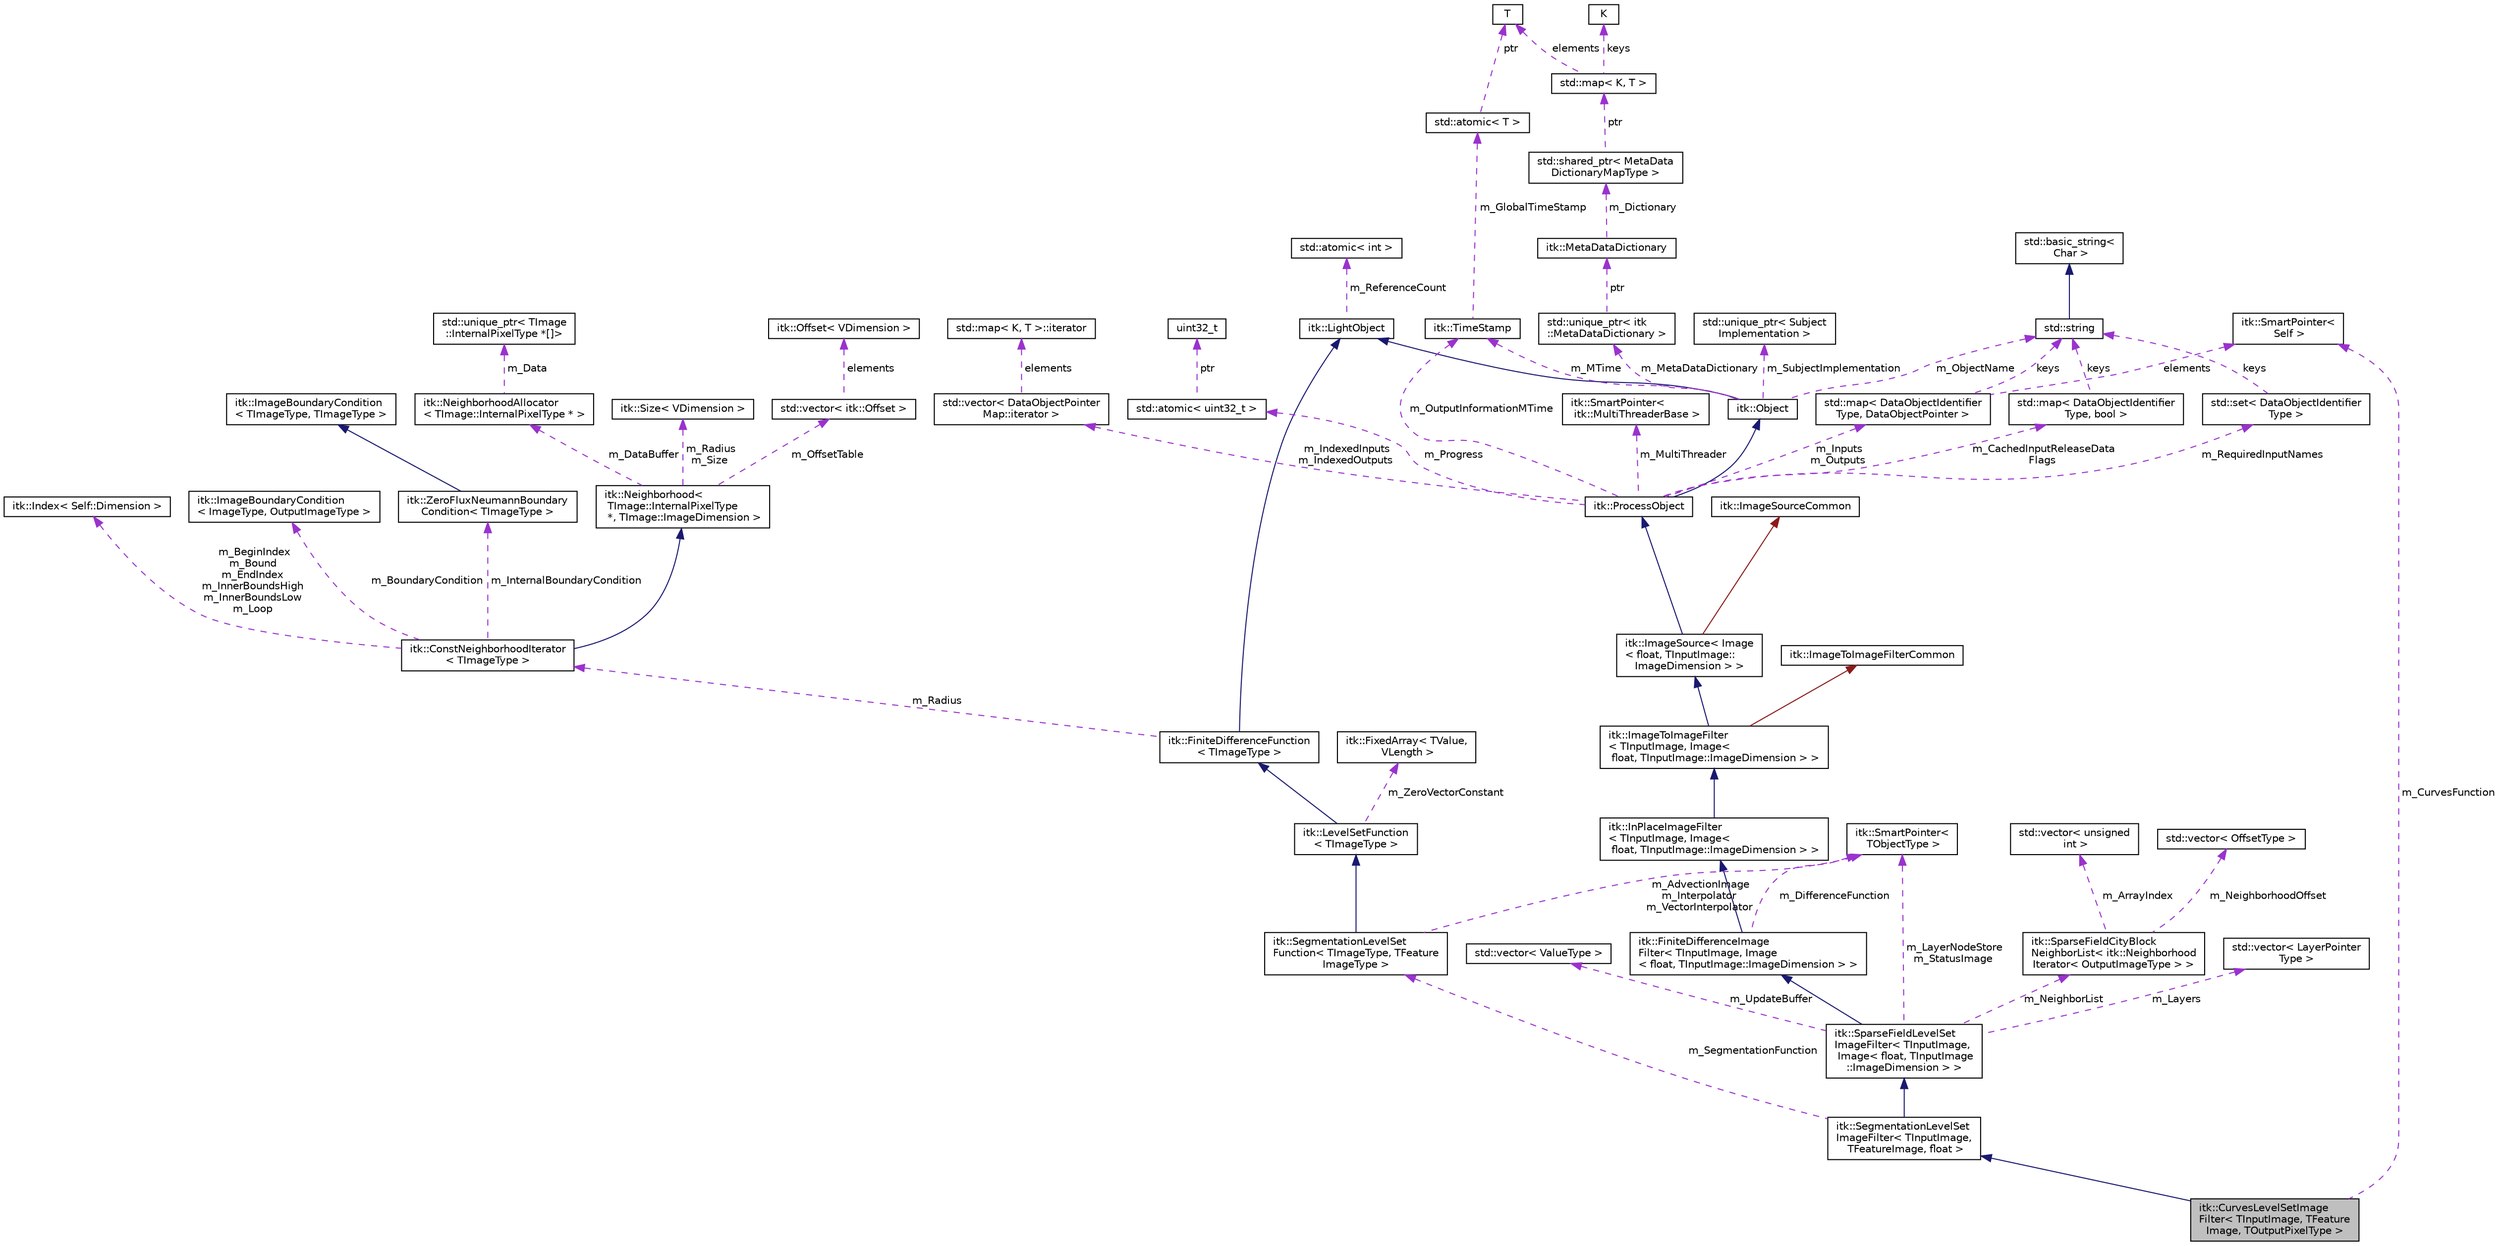 digraph "itk::CurvesLevelSetImageFilter&lt; TInputImage, TFeatureImage, TOutputPixelType &gt;"
{
 // LATEX_PDF_SIZE
  edge [fontname="Helvetica",fontsize="10",labelfontname="Helvetica",labelfontsize="10"];
  node [fontname="Helvetica",fontsize="10",shape=record];
  Node1 [label="itk::CurvesLevelSetImage\lFilter\< TInputImage, TFeature\lImage, TOutputPixelType \>",height=0.2,width=0.4,color="black", fillcolor="grey75", style="filled", fontcolor="black",tooltip="Segments structures in images based on user supplied edge potential map."];
  Node2 -> Node1 [dir="back",color="midnightblue",fontsize="10",style="solid",fontname="Helvetica"];
  Node2 [label="itk::SegmentationLevelSet\lImageFilter\< TInputImage,\l TFeatureImage, float \>",height=0.2,width=0.4,color="black", fillcolor="white", style="filled",URL="$classitk_1_1SegmentationLevelSetImageFilter.html",tooltip=" "];
  Node3 -> Node2 [dir="back",color="midnightblue",fontsize="10",style="solid",fontname="Helvetica"];
  Node3 [label="itk::SparseFieldLevelSet\lImageFilter\< TInputImage,\l Image\< float, TInputImage\l::ImageDimension \> \>",height=0.2,width=0.4,color="black", fillcolor="white", style="filled",URL="$classitk_1_1SparseFieldLevelSetImageFilter.html",tooltip=" "];
  Node4 -> Node3 [dir="back",color="midnightblue",fontsize="10",style="solid",fontname="Helvetica"];
  Node4 [label="itk::FiniteDifferenceImage\lFilter\< TInputImage, Image\l\< float, TInputImage::ImageDimension \> \>",height=0.2,width=0.4,color="black", fillcolor="white", style="filled",URL="$classitk_1_1FiniteDifferenceImageFilter.html",tooltip=" "];
  Node5 -> Node4 [dir="back",color="midnightblue",fontsize="10",style="solid",fontname="Helvetica"];
  Node5 [label="itk::InPlaceImageFilter\l\< TInputImage, Image\<\l float, TInputImage::ImageDimension \> \>",height=0.2,width=0.4,color="black", fillcolor="white", style="filled",URL="$classitk_1_1InPlaceImageFilter.html",tooltip=" "];
  Node6 -> Node5 [dir="back",color="midnightblue",fontsize="10",style="solid",fontname="Helvetica"];
  Node6 [label="itk::ImageToImageFilter\l\< TInputImage, Image\<\l float, TInputImage::ImageDimension \> \>",height=0.2,width=0.4,color="black", fillcolor="white", style="filled",URL="$classitk_1_1ImageToImageFilter.html",tooltip=" "];
  Node7 -> Node6 [dir="back",color="midnightblue",fontsize="10",style="solid",fontname="Helvetica"];
  Node7 [label="itk::ImageSource\< Image\l\< float, TInputImage::\lImageDimension \> \>",height=0.2,width=0.4,color="black", fillcolor="white", style="filled",URL="$classitk_1_1ImageSource.html",tooltip=" "];
  Node8 -> Node7 [dir="back",color="midnightblue",fontsize="10",style="solid",fontname="Helvetica"];
  Node8 [label="itk::ProcessObject",height=0.2,width=0.4,color="black", fillcolor="white", style="filled",URL="$classitk_1_1ProcessObject.html",tooltip="The base class for all process objects (source, filters, mappers) in the Insight data processing pipe..."];
  Node9 -> Node8 [dir="back",color="midnightblue",fontsize="10",style="solid",fontname="Helvetica"];
  Node9 [label="itk::Object",height=0.2,width=0.4,color="black", fillcolor="white", style="filled",URL="$classitk_1_1Object.html",tooltip="Base class for most ITK classes."];
  Node10 -> Node9 [dir="back",color="midnightblue",fontsize="10",style="solid",fontname="Helvetica"];
  Node10 [label="itk::LightObject",height=0.2,width=0.4,color="black", fillcolor="white", style="filled",URL="$classitk_1_1LightObject.html",tooltip="Light weight base class for most itk classes."];
  Node11 -> Node10 [dir="back",color="darkorchid3",fontsize="10",style="dashed",label=" m_ReferenceCount" ,fontname="Helvetica"];
  Node11 [label="std::atomic\< int \>",height=0.2,width=0.4,color="black", fillcolor="white", style="filled",tooltip=" "];
  Node12 -> Node9 [dir="back",color="darkorchid3",fontsize="10",style="dashed",label=" m_MTime" ,fontname="Helvetica"];
  Node12 [label="itk::TimeStamp",height=0.2,width=0.4,color="black", fillcolor="white", style="filled",URL="$classitk_1_1TimeStamp.html",tooltip="Generate a unique, increasing time value."];
  Node13 -> Node12 [dir="back",color="darkorchid3",fontsize="10",style="dashed",label=" m_GlobalTimeStamp" ,fontname="Helvetica"];
  Node13 [label="std::atomic\< T \>",height=0.2,width=0.4,color="black", fillcolor="white", style="filled",tooltip=" "];
  Node14 -> Node13 [dir="back",color="darkorchid3",fontsize="10",style="dashed",label=" ptr" ,fontname="Helvetica"];
  Node14 [label="T",height=0.2,width=0.4,color="black", fillcolor="white", style="filled",tooltip=" "];
  Node15 -> Node9 [dir="back",color="darkorchid3",fontsize="10",style="dashed",label=" m_SubjectImplementation" ,fontname="Helvetica"];
  Node15 [label="std::unique_ptr\< Subject\lImplementation \>",height=0.2,width=0.4,color="black", fillcolor="white", style="filled",tooltip=" "];
  Node16 -> Node9 [dir="back",color="darkorchid3",fontsize="10",style="dashed",label=" m_MetaDataDictionary" ,fontname="Helvetica"];
  Node16 [label="std::unique_ptr\< itk\l::MetaDataDictionary \>",height=0.2,width=0.4,color="black", fillcolor="white", style="filled",tooltip=" "];
  Node17 -> Node16 [dir="back",color="darkorchid3",fontsize="10",style="dashed",label=" ptr" ,fontname="Helvetica"];
  Node17 [label="itk::MetaDataDictionary",height=0.2,width=0.4,color="black", fillcolor="white", style="filled",URL="$classitk_1_1MetaDataDictionary.html",tooltip="Provides a mechanism for storing a collection of arbitrary data types."];
  Node18 -> Node17 [dir="back",color="darkorchid3",fontsize="10",style="dashed",label=" m_Dictionary" ,fontname="Helvetica"];
  Node18 [label="std::shared_ptr\< MetaData\lDictionaryMapType \>",height=0.2,width=0.4,color="black", fillcolor="white", style="filled",tooltip=" "];
  Node19 -> Node18 [dir="back",color="darkorchid3",fontsize="10",style="dashed",label=" ptr" ,fontname="Helvetica"];
  Node19 [label="std::map\< K, T \>",height=0.2,width=0.4,color="black", fillcolor="white", style="filled",tooltip=" "];
  Node20 -> Node19 [dir="back",color="darkorchid3",fontsize="10",style="dashed",label=" keys" ,fontname="Helvetica"];
  Node20 [label="K",height=0.2,width=0.4,color="black", fillcolor="white", style="filled",tooltip=" "];
  Node14 -> Node19 [dir="back",color="darkorchid3",fontsize="10",style="dashed",label=" elements" ,fontname="Helvetica"];
  Node21 -> Node9 [dir="back",color="darkorchid3",fontsize="10",style="dashed",label=" m_ObjectName" ,fontname="Helvetica"];
  Node21 [label="std::string",height=0.2,width=0.4,color="black", fillcolor="white", style="filled",tooltip=" "];
  Node22 -> Node21 [dir="back",color="midnightblue",fontsize="10",style="solid",fontname="Helvetica"];
  Node22 [label="std::basic_string\<\l Char \>",height=0.2,width=0.4,color="black", fillcolor="white", style="filled",tooltip=" "];
  Node12 -> Node8 [dir="back",color="darkorchid3",fontsize="10",style="dashed",label=" m_OutputInformationMTime" ,fontname="Helvetica"];
  Node23 -> Node8 [dir="back",color="darkorchid3",fontsize="10",style="dashed",label=" m_Inputs\nm_Outputs" ,fontname="Helvetica"];
  Node23 [label="std::map\< DataObjectIdentifier\lType, DataObjectPointer \>",height=0.2,width=0.4,color="black", fillcolor="white", style="filled",tooltip=" "];
  Node21 -> Node23 [dir="back",color="darkorchid3",fontsize="10",style="dashed",label=" keys" ,fontname="Helvetica"];
  Node24 -> Node23 [dir="back",color="darkorchid3",fontsize="10",style="dashed",label=" elements" ,fontname="Helvetica"];
  Node24 [label="itk::SmartPointer\<\l Self \>",height=0.2,width=0.4,color="black", fillcolor="white", style="filled",URL="$classitk_1_1SmartPointer.html",tooltip=" "];
  Node25 -> Node8 [dir="back",color="darkorchid3",fontsize="10",style="dashed",label=" m_IndexedInputs\nm_IndexedOutputs" ,fontname="Helvetica"];
  Node25 [label="std::vector\< DataObjectPointer\lMap::iterator \>",height=0.2,width=0.4,color="black", fillcolor="white", style="filled",tooltip=" "];
  Node26 -> Node25 [dir="back",color="darkorchid3",fontsize="10",style="dashed",label=" elements" ,fontname="Helvetica"];
  Node26 [label="std::map\< K, T \>::iterator",height=0.2,width=0.4,color="black", fillcolor="white", style="filled",tooltip=" "];
  Node27 -> Node8 [dir="back",color="darkorchid3",fontsize="10",style="dashed",label=" m_CachedInputReleaseData\lFlags" ,fontname="Helvetica"];
  Node27 [label="std::map\< DataObjectIdentifier\lType, bool \>",height=0.2,width=0.4,color="black", fillcolor="white", style="filled",tooltip=" "];
  Node21 -> Node27 [dir="back",color="darkorchid3",fontsize="10",style="dashed",label=" keys" ,fontname="Helvetica"];
  Node28 -> Node8 [dir="back",color="darkorchid3",fontsize="10",style="dashed",label=" m_RequiredInputNames" ,fontname="Helvetica"];
  Node28 [label="std::set\< DataObjectIdentifier\lType \>",height=0.2,width=0.4,color="black", fillcolor="white", style="filled",tooltip=" "];
  Node21 -> Node28 [dir="back",color="darkorchid3",fontsize="10",style="dashed",label=" keys" ,fontname="Helvetica"];
  Node29 -> Node8 [dir="back",color="darkorchid3",fontsize="10",style="dashed",label=" m_Progress" ,fontname="Helvetica"];
  Node29 [label="std::atomic\< uint32_t \>",height=0.2,width=0.4,color="black", fillcolor="white", style="filled",tooltip=" "];
  Node30 -> Node29 [dir="back",color="darkorchid3",fontsize="10",style="dashed",label=" ptr" ,fontname="Helvetica"];
  Node30 [label="uint32_t",height=0.2,width=0.4,color="black", fillcolor="white", style="filled",tooltip=" "];
  Node31 -> Node8 [dir="back",color="darkorchid3",fontsize="10",style="dashed",label=" m_MultiThreader" ,fontname="Helvetica"];
  Node31 [label="itk::SmartPointer\<\l itk::MultiThreaderBase \>",height=0.2,width=0.4,color="black", fillcolor="white", style="filled",URL="$classitk_1_1SmartPointer.html",tooltip=" "];
  Node32 -> Node7 [dir="back",color="firebrick4",fontsize="10",style="solid",fontname="Helvetica"];
  Node32 [label="itk::ImageSourceCommon",height=0.2,width=0.4,color="black", fillcolor="white", style="filled",URL="$structitk_1_1ImageSourceCommon.html",tooltip="Secondary base class of ImageSource common between templates."];
  Node33 -> Node6 [dir="back",color="firebrick4",fontsize="10",style="solid",fontname="Helvetica"];
  Node33 [label="itk::ImageToImageFilterCommon",height=0.2,width=0.4,color="black", fillcolor="white", style="filled",URL="$classitk_1_1ImageToImageFilterCommon.html",tooltip="Secondary base class of ImageToImageFilter common between templates."];
  Node34 -> Node4 [dir="back",color="darkorchid3",fontsize="10",style="dashed",label=" m_DifferenceFunction" ,fontname="Helvetica"];
  Node34 [label="itk::SmartPointer\<\l TObjectType \>",height=0.2,width=0.4,color="black", fillcolor="white", style="filled",URL="$classitk_1_1SmartPointer.html",tooltip="Implements transparent reference counting."];
  Node35 -> Node3 [dir="back",color="darkorchid3",fontsize="10",style="dashed",label=" m_NeighborList" ,fontname="Helvetica"];
  Node35 [label="itk::SparseFieldCityBlock\lNeighborList\< itk::Neighborhood\lIterator\< OutputImageType \> \>",height=0.2,width=0.4,color="black", fillcolor="white", style="filled",URL="$classitk_1_1SparseFieldCityBlockNeighborList.html",tooltip=" "];
  Node36 -> Node35 [dir="back",color="darkorchid3",fontsize="10",style="dashed",label=" m_ArrayIndex" ,fontname="Helvetica"];
  Node36 [label="std::vector\< unsigned\l int \>",height=0.2,width=0.4,color="black", fillcolor="white", style="filled",tooltip=" "];
  Node37 -> Node35 [dir="back",color="darkorchid3",fontsize="10",style="dashed",label=" m_NeighborhoodOffset" ,fontname="Helvetica"];
  Node37 [label="std::vector\< OffsetType \>",height=0.2,width=0.4,color="black", fillcolor="white", style="filled",tooltip=" "];
  Node38 -> Node3 [dir="back",color="darkorchid3",fontsize="10",style="dashed",label=" m_Layers" ,fontname="Helvetica"];
  Node38 [label="std::vector\< LayerPointer\lType \>",height=0.2,width=0.4,color="black", fillcolor="white", style="filled",tooltip=" "];
  Node34 -> Node3 [dir="back",color="darkorchid3",fontsize="10",style="dashed",label=" m_LayerNodeStore\nm_StatusImage" ,fontname="Helvetica"];
  Node39 -> Node3 [dir="back",color="darkorchid3",fontsize="10",style="dashed",label=" m_UpdateBuffer" ,fontname="Helvetica"];
  Node39 [label="std::vector\< ValueType \>",height=0.2,width=0.4,color="black", fillcolor="white", style="filled",tooltip=" "];
  Node40 -> Node2 [dir="back",color="darkorchid3",fontsize="10",style="dashed",label=" m_SegmentationFunction" ,fontname="Helvetica"];
  Node40 [label="itk::SegmentationLevelSet\lFunction\< TImageType, TFeature\lImageType \>",height=0.2,width=0.4,color="black", fillcolor="white", style="filled",URL="$classitk_1_1SegmentationLevelSetFunction.html",tooltip=" "];
  Node41 -> Node40 [dir="back",color="midnightblue",fontsize="10",style="solid",fontname="Helvetica"];
  Node41 [label="itk::LevelSetFunction\l\< TImageType \>",height=0.2,width=0.4,color="black", fillcolor="white", style="filled",URL="$classitk_1_1LevelSetFunction.html",tooltip="The LevelSetFunction class is a generic function object which can be used to create a level set metho..."];
  Node42 -> Node41 [dir="back",color="midnightblue",fontsize="10",style="solid",fontname="Helvetica"];
  Node42 [label="itk::FiniteDifferenceFunction\l\< TImageType \>",height=0.2,width=0.4,color="black", fillcolor="white", style="filled",URL="$classitk_1_1FiniteDifferenceFunction.html",tooltip=" "];
  Node10 -> Node42 [dir="back",color="midnightblue",fontsize="10",style="solid",fontname="Helvetica"];
  Node43 -> Node42 [dir="back",color="darkorchid3",fontsize="10",style="dashed",label=" m_Radius" ,fontname="Helvetica"];
  Node43 [label="itk::ConstNeighborhoodIterator\l\< TImageType \>",height=0.2,width=0.4,color="black", fillcolor="white", style="filled",URL="$classitk_1_1ConstNeighborhoodIterator.html",tooltip=" "];
  Node44 -> Node43 [dir="back",color="midnightblue",fontsize="10",style="solid",fontname="Helvetica"];
  Node44 [label="itk::Neighborhood\<\l TImage::InternalPixelType\l *, TImage::ImageDimension \>",height=0.2,width=0.4,color="black", fillcolor="white", style="filled",URL="$classitk_1_1Neighborhood.html",tooltip=" "];
  Node45 -> Node44 [dir="back",color="darkorchid3",fontsize="10",style="dashed",label=" m_Radius\nm_Size" ,fontname="Helvetica"];
  Node45 [label="itk::Size\< VDimension \>",height=0.2,width=0.4,color="black", fillcolor="white", style="filled",URL="$structitk_1_1Size.html",tooltip=" "];
  Node46 -> Node44 [dir="back",color="darkorchid3",fontsize="10",style="dashed",label=" m_DataBuffer" ,fontname="Helvetica"];
  Node46 [label="itk::NeighborhoodAllocator\l\< TImage::InternalPixelType * \>",height=0.2,width=0.4,color="black", fillcolor="white", style="filled",URL="$classitk_1_1NeighborhoodAllocator.html",tooltip=" "];
  Node47 -> Node46 [dir="back",color="darkorchid3",fontsize="10",style="dashed",label=" m_Data" ,fontname="Helvetica"];
  Node47 [label="std::unique_ptr\< TImage\l::InternalPixelType *[]\>",height=0.2,width=0.4,color="black", fillcolor="white", style="filled",tooltip=" "];
  Node48 -> Node44 [dir="back",color="darkorchid3",fontsize="10",style="dashed",label=" m_OffsetTable" ,fontname="Helvetica"];
  Node48 [label="std::vector\< itk::Offset \>",height=0.2,width=0.4,color="black", fillcolor="white", style="filled",tooltip=" "];
  Node49 -> Node48 [dir="back",color="darkorchid3",fontsize="10",style="dashed",label=" elements" ,fontname="Helvetica"];
  Node49 [label="itk::Offset\< VDimension \>",height=0.2,width=0.4,color="black", fillcolor="white", style="filled",URL="$structitk_1_1Offset.html",tooltip="Represent a n-dimensional offset between two n-dimensional indexes of n-dimensional image."];
  Node50 -> Node43 [dir="back",color="darkorchid3",fontsize="10",style="dashed",label=" m_BeginIndex\nm_Bound\nm_EndIndex\nm_InnerBoundsHigh\nm_InnerBoundsLow\nm_Loop" ,fontname="Helvetica"];
  Node50 [label="itk::Index\< Self::Dimension \>",height=0.2,width=0.4,color="black", fillcolor="white", style="filled",URL="$structitk_1_1Index.html",tooltip=" "];
  Node51 -> Node43 [dir="back",color="darkorchid3",fontsize="10",style="dashed",label=" m_InternalBoundaryCondition" ,fontname="Helvetica"];
  Node51 [label="itk::ZeroFluxNeumannBoundary\lCondition\< TImageType \>",height=0.2,width=0.4,color="black", fillcolor="white", style="filled",URL="$classitk_1_1ZeroFluxNeumannBoundaryCondition.html",tooltip=" "];
  Node52 -> Node51 [dir="back",color="midnightblue",fontsize="10",style="solid",fontname="Helvetica"];
  Node52 [label="itk::ImageBoundaryCondition\l\< TImageType, TImageType \>",height=0.2,width=0.4,color="black", fillcolor="white", style="filled",URL="$classitk_1_1ImageBoundaryCondition.html",tooltip=" "];
  Node53 -> Node43 [dir="back",color="darkorchid3",fontsize="10",style="dashed",label=" m_BoundaryCondition" ,fontname="Helvetica"];
  Node53 [label="itk::ImageBoundaryCondition\l\< ImageType, OutputImageType \>",height=0.2,width=0.4,color="black", fillcolor="white", style="filled",URL="$classitk_1_1ImageBoundaryCondition.html",tooltip=" "];
  Node54 -> Node41 [dir="back",color="darkorchid3",fontsize="10",style="dashed",label=" m_ZeroVectorConstant" ,fontname="Helvetica"];
  Node54 [label="itk::FixedArray\< TValue,\l VLength \>",height=0.2,width=0.4,color="black", fillcolor="white", style="filled",URL="$classitk_1_1FixedArray.html",tooltip="Simulate a standard C array with copy semantics."];
  Node34 -> Node40 [dir="back",color="darkorchid3",fontsize="10",style="dashed",label=" m_AdvectionImage\nm_Interpolator\nm_VectorInterpolator" ,fontname="Helvetica"];
  Node24 -> Node1 [dir="back",color="darkorchid3",fontsize="10",style="dashed",label=" m_CurvesFunction" ,fontname="Helvetica"];
}
